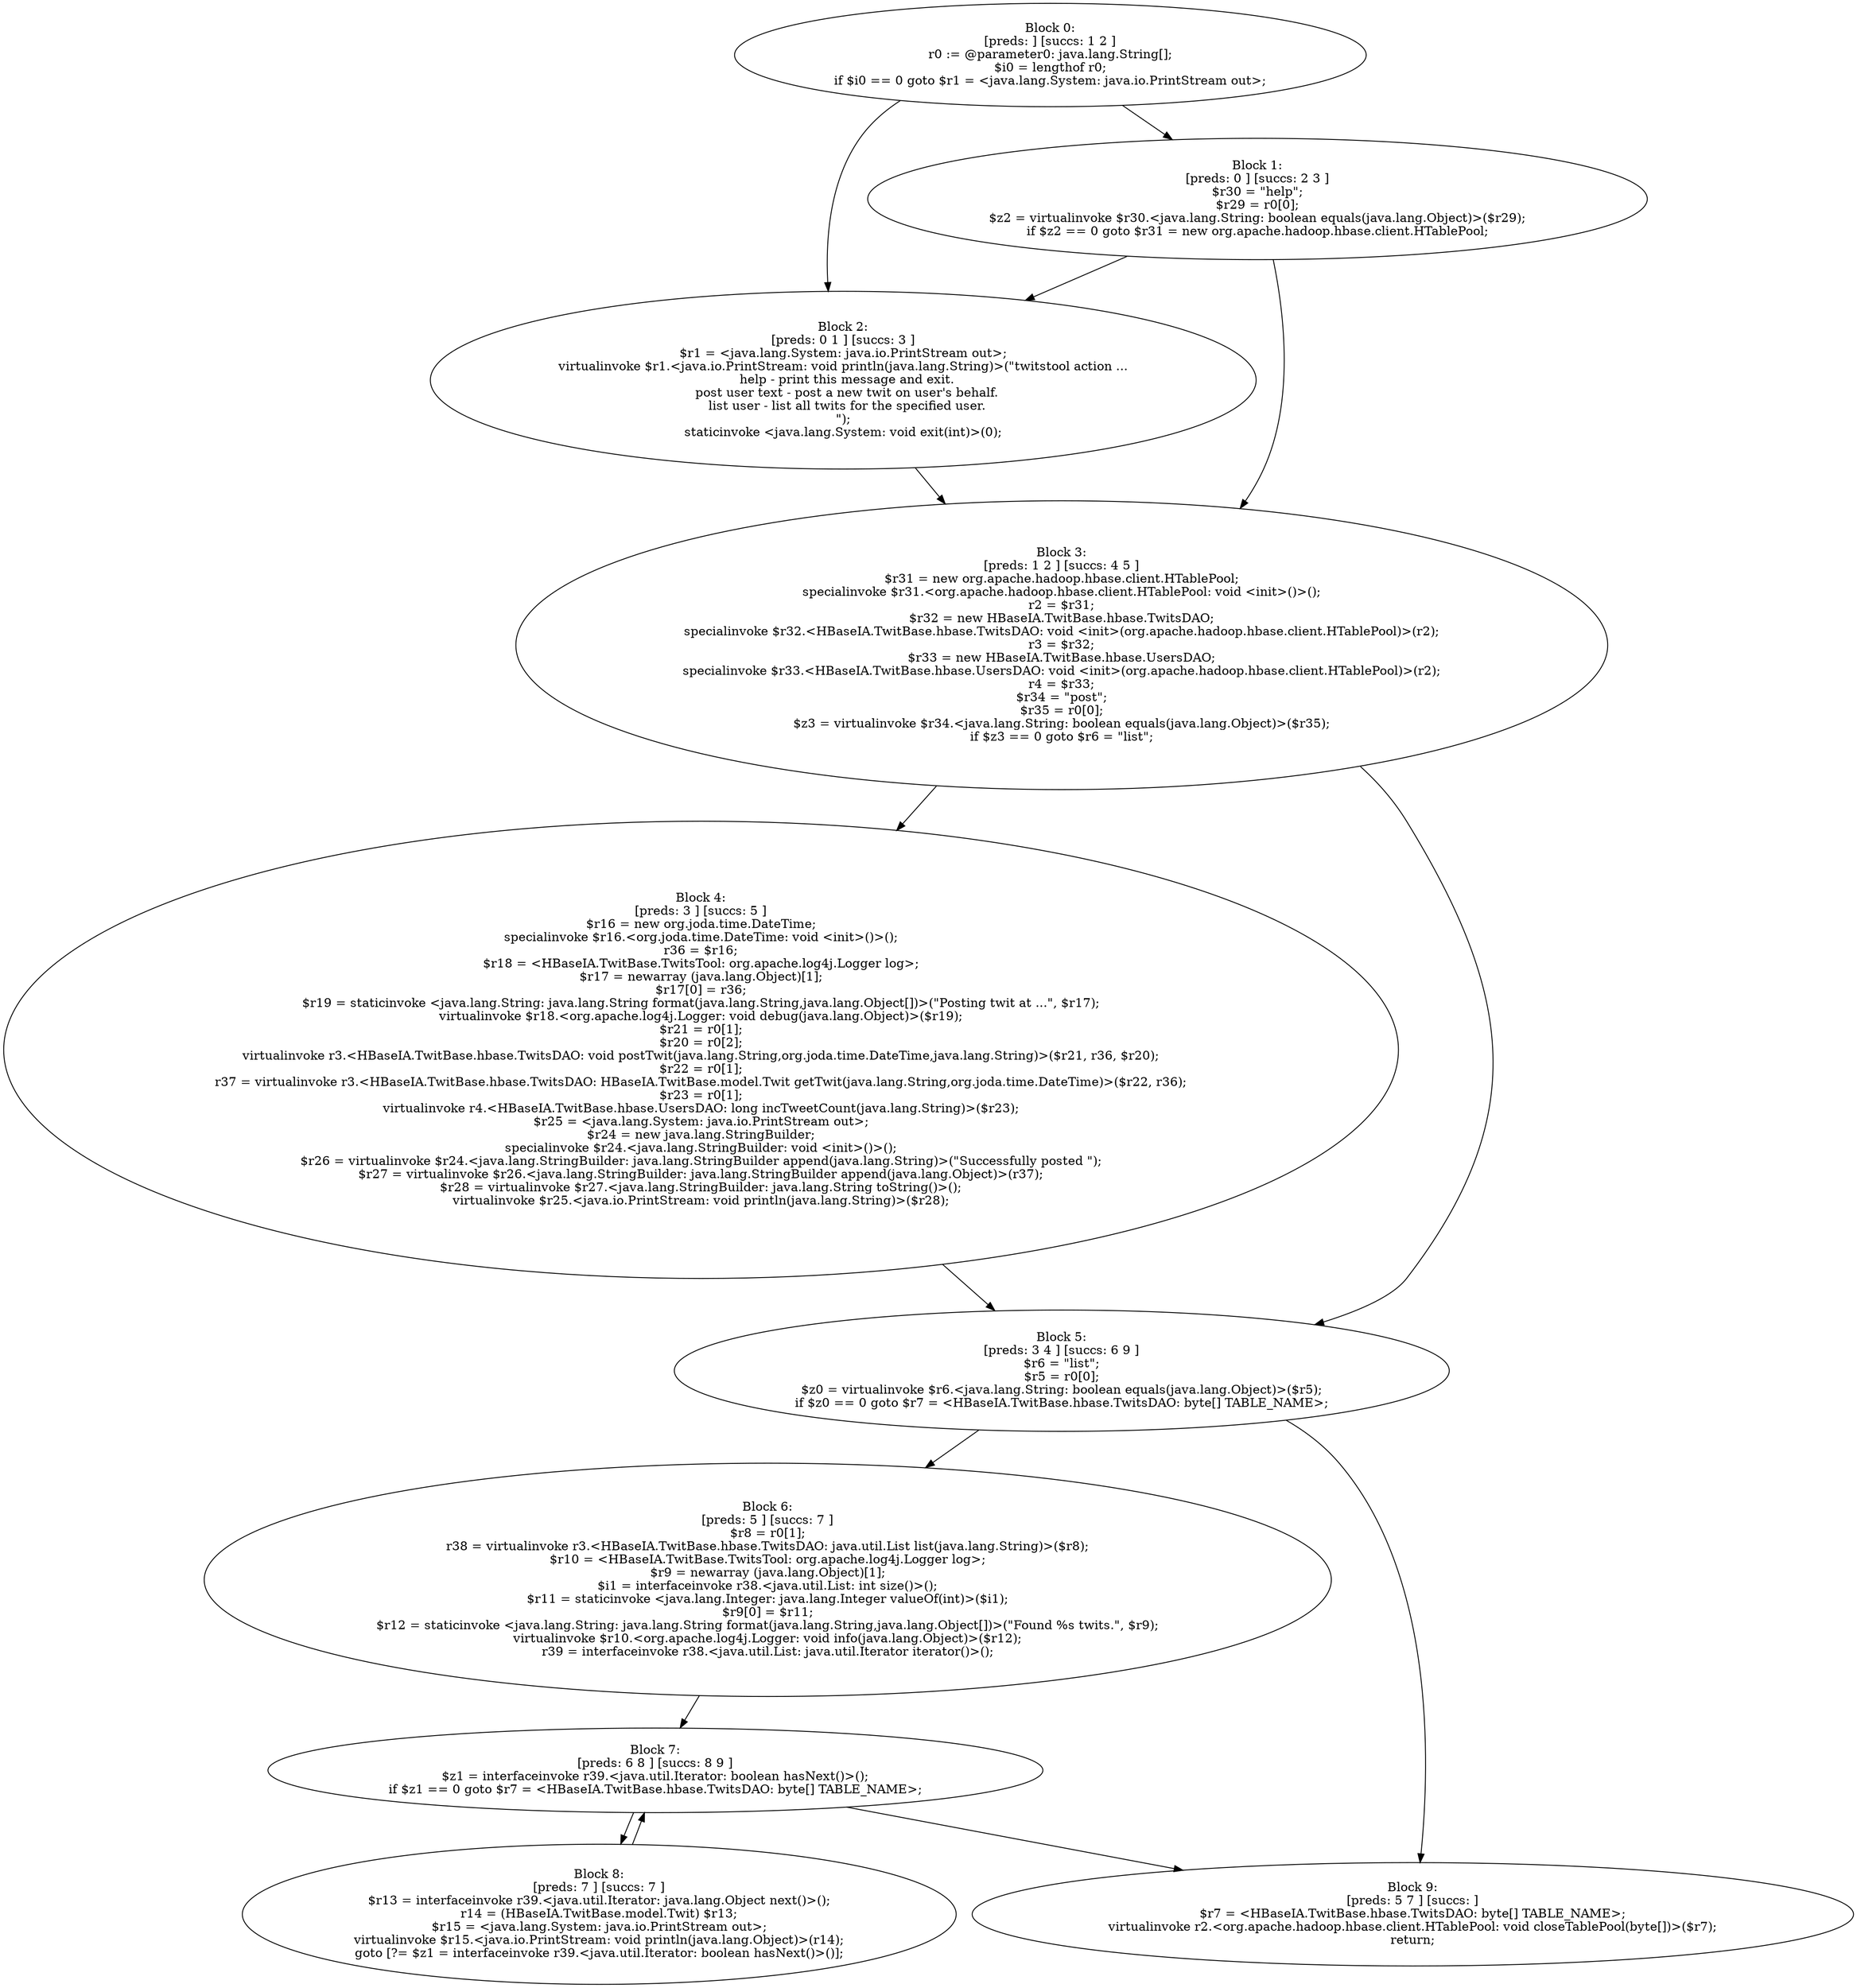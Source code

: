 digraph "unitGraph" {
    "Block 0:
[preds: ] [succs: 1 2 ]
r0 := @parameter0: java.lang.String[];
$i0 = lengthof r0;
if $i0 == 0 goto $r1 = <java.lang.System: java.io.PrintStream out>;
"
    "Block 1:
[preds: 0 ] [succs: 2 3 ]
$r30 = \"help\";
$r29 = r0[0];
$z2 = virtualinvoke $r30.<java.lang.String: boolean equals(java.lang.Object)>($r29);
if $z2 == 0 goto $r31 = new org.apache.hadoop.hbase.client.HTablePool;
"
    "Block 2:
[preds: 0 1 ] [succs: 3 ]
$r1 = <java.lang.System: java.io.PrintStream out>;
virtualinvoke $r1.<java.io.PrintStream: void println(java.lang.String)>(\"twitstool action ...\n  help - print this message and exit.\n  post user text - post a new twit on user\'s behalf.\n  list user - list all twits for the specified user.\n\");
staticinvoke <java.lang.System: void exit(int)>(0);
"
    "Block 3:
[preds: 1 2 ] [succs: 4 5 ]
$r31 = new org.apache.hadoop.hbase.client.HTablePool;
specialinvoke $r31.<org.apache.hadoop.hbase.client.HTablePool: void <init>()>();
r2 = $r31;
$r32 = new HBaseIA.TwitBase.hbase.TwitsDAO;
specialinvoke $r32.<HBaseIA.TwitBase.hbase.TwitsDAO: void <init>(org.apache.hadoop.hbase.client.HTablePool)>(r2);
r3 = $r32;
$r33 = new HBaseIA.TwitBase.hbase.UsersDAO;
specialinvoke $r33.<HBaseIA.TwitBase.hbase.UsersDAO: void <init>(org.apache.hadoop.hbase.client.HTablePool)>(r2);
r4 = $r33;
$r34 = \"post\";
$r35 = r0[0];
$z3 = virtualinvoke $r34.<java.lang.String: boolean equals(java.lang.Object)>($r35);
if $z3 == 0 goto $r6 = \"list\";
"
    "Block 4:
[preds: 3 ] [succs: 5 ]
$r16 = new org.joda.time.DateTime;
specialinvoke $r16.<org.joda.time.DateTime: void <init>()>();
r36 = $r16;
$r18 = <HBaseIA.TwitBase.TwitsTool: org.apache.log4j.Logger log>;
$r17 = newarray (java.lang.Object)[1];
$r17[0] = r36;
$r19 = staticinvoke <java.lang.String: java.lang.String format(java.lang.String,java.lang.Object[])>(\"Posting twit at ...\", $r17);
virtualinvoke $r18.<org.apache.log4j.Logger: void debug(java.lang.Object)>($r19);
$r21 = r0[1];
$r20 = r0[2];
virtualinvoke r3.<HBaseIA.TwitBase.hbase.TwitsDAO: void postTwit(java.lang.String,org.joda.time.DateTime,java.lang.String)>($r21, r36, $r20);
$r22 = r0[1];
r37 = virtualinvoke r3.<HBaseIA.TwitBase.hbase.TwitsDAO: HBaseIA.TwitBase.model.Twit getTwit(java.lang.String,org.joda.time.DateTime)>($r22, r36);
$r23 = r0[1];
virtualinvoke r4.<HBaseIA.TwitBase.hbase.UsersDAO: long incTweetCount(java.lang.String)>($r23);
$r25 = <java.lang.System: java.io.PrintStream out>;
$r24 = new java.lang.StringBuilder;
specialinvoke $r24.<java.lang.StringBuilder: void <init>()>();
$r26 = virtualinvoke $r24.<java.lang.StringBuilder: java.lang.StringBuilder append(java.lang.String)>(\"Successfully posted \");
$r27 = virtualinvoke $r26.<java.lang.StringBuilder: java.lang.StringBuilder append(java.lang.Object)>(r37);
$r28 = virtualinvoke $r27.<java.lang.StringBuilder: java.lang.String toString()>();
virtualinvoke $r25.<java.io.PrintStream: void println(java.lang.String)>($r28);
"
    "Block 5:
[preds: 3 4 ] [succs: 6 9 ]
$r6 = \"list\";
$r5 = r0[0];
$z0 = virtualinvoke $r6.<java.lang.String: boolean equals(java.lang.Object)>($r5);
if $z0 == 0 goto $r7 = <HBaseIA.TwitBase.hbase.TwitsDAO: byte[] TABLE_NAME>;
"
    "Block 6:
[preds: 5 ] [succs: 7 ]
$r8 = r0[1];
r38 = virtualinvoke r3.<HBaseIA.TwitBase.hbase.TwitsDAO: java.util.List list(java.lang.String)>($r8);
$r10 = <HBaseIA.TwitBase.TwitsTool: org.apache.log4j.Logger log>;
$r9 = newarray (java.lang.Object)[1];
$i1 = interfaceinvoke r38.<java.util.List: int size()>();
$r11 = staticinvoke <java.lang.Integer: java.lang.Integer valueOf(int)>($i1);
$r9[0] = $r11;
$r12 = staticinvoke <java.lang.String: java.lang.String format(java.lang.String,java.lang.Object[])>(\"Found %s twits.\", $r9);
virtualinvoke $r10.<org.apache.log4j.Logger: void info(java.lang.Object)>($r12);
r39 = interfaceinvoke r38.<java.util.List: java.util.Iterator iterator()>();
"
    "Block 7:
[preds: 6 8 ] [succs: 8 9 ]
$z1 = interfaceinvoke r39.<java.util.Iterator: boolean hasNext()>();
if $z1 == 0 goto $r7 = <HBaseIA.TwitBase.hbase.TwitsDAO: byte[] TABLE_NAME>;
"
    "Block 8:
[preds: 7 ] [succs: 7 ]
$r13 = interfaceinvoke r39.<java.util.Iterator: java.lang.Object next()>();
r14 = (HBaseIA.TwitBase.model.Twit) $r13;
$r15 = <java.lang.System: java.io.PrintStream out>;
virtualinvoke $r15.<java.io.PrintStream: void println(java.lang.Object)>(r14);
goto [?= $z1 = interfaceinvoke r39.<java.util.Iterator: boolean hasNext()>()];
"
    "Block 9:
[preds: 5 7 ] [succs: ]
$r7 = <HBaseIA.TwitBase.hbase.TwitsDAO: byte[] TABLE_NAME>;
virtualinvoke r2.<org.apache.hadoop.hbase.client.HTablePool: void closeTablePool(byte[])>($r7);
return;
"
    "Block 0:
[preds: ] [succs: 1 2 ]
r0 := @parameter0: java.lang.String[];
$i0 = lengthof r0;
if $i0 == 0 goto $r1 = <java.lang.System: java.io.PrintStream out>;
"->"Block 1:
[preds: 0 ] [succs: 2 3 ]
$r30 = \"help\";
$r29 = r0[0];
$z2 = virtualinvoke $r30.<java.lang.String: boolean equals(java.lang.Object)>($r29);
if $z2 == 0 goto $r31 = new org.apache.hadoop.hbase.client.HTablePool;
";
    "Block 0:
[preds: ] [succs: 1 2 ]
r0 := @parameter0: java.lang.String[];
$i0 = lengthof r0;
if $i0 == 0 goto $r1 = <java.lang.System: java.io.PrintStream out>;
"->"Block 2:
[preds: 0 1 ] [succs: 3 ]
$r1 = <java.lang.System: java.io.PrintStream out>;
virtualinvoke $r1.<java.io.PrintStream: void println(java.lang.String)>(\"twitstool action ...\n  help - print this message and exit.\n  post user text - post a new twit on user\'s behalf.\n  list user - list all twits for the specified user.\n\");
staticinvoke <java.lang.System: void exit(int)>(0);
";
    "Block 1:
[preds: 0 ] [succs: 2 3 ]
$r30 = \"help\";
$r29 = r0[0];
$z2 = virtualinvoke $r30.<java.lang.String: boolean equals(java.lang.Object)>($r29);
if $z2 == 0 goto $r31 = new org.apache.hadoop.hbase.client.HTablePool;
"->"Block 2:
[preds: 0 1 ] [succs: 3 ]
$r1 = <java.lang.System: java.io.PrintStream out>;
virtualinvoke $r1.<java.io.PrintStream: void println(java.lang.String)>(\"twitstool action ...\n  help - print this message and exit.\n  post user text - post a new twit on user\'s behalf.\n  list user - list all twits for the specified user.\n\");
staticinvoke <java.lang.System: void exit(int)>(0);
";
    "Block 1:
[preds: 0 ] [succs: 2 3 ]
$r30 = \"help\";
$r29 = r0[0];
$z2 = virtualinvoke $r30.<java.lang.String: boolean equals(java.lang.Object)>($r29);
if $z2 == 0 goto $r31 = new org.apache.hadoop.hbase.client.HTablePool;
"->"Block 3:
[preds: 1 2 ] [succs: 4 5 ]
$r31 = new org.apache.hadoop.hbase.client.HTablePool;
specialinvoke $r31.<org.apache.hadoop.hbase.client.HTablePool: void <init>()>();
r2 = $r31;
$r32 = new HBaseIA.TwitBase.hbase.TwitsDAO;
specialinvoke $r32.<HBaseIA.TwitBase.hbase.TwitsDAO: void <init>(org.apache.hadoop.hbase.client.HTablePool)>(r2);
r3 = $r32;
$r33 = new HBaseIA.TwitBase.hbase.UsersDAO;
specialinvoke $r33.<HBaseIA.TwitBase.hbase.UsersDAO: void <init>(org.apache.hadoop.hbase.client.HTablePool)>(r2);
r4 = $r33;
$r34 = \"post\";
$r35 = r0[0];
$z3 = virtualinvoke $r34.<java.lang.String: boolean equals(java.lang.Object)>($r35);
if $z3 == 0 goto $r6 = \"list\";
";
    "Block 2:
[preds: 0 1 ] [succs: 3 ]
$r1 = <java.lang.System: java.io.PrintStream out>;
virtualinvoke $r1.<java.io.PrintStream: void println(java.lang.String)>(\"twitstool action ...\n  help - print this message and exit.\n  post user text - post a new twit on user\'s behalf.\n  list user - list all twits for the specified user.\n\");
staticinvoke <java.lang.System: void exit(int)>(0);
"->"Block 3:
[preds: 1 2 ] [succs: 4 5 ]
$r31 = new org.apache.hadoop.hbase.client.HTablePool;
specialinvoke $r31.<org.apache.hadoop.hbase.client.HTablePool: void <init>()>();
r2 = $r31;
$r32 = new HBaseIA.TwitBase.hbase.TwitsDAO;
specialinvoke $r32.<HBaseIA.TwitBase.hbase.TwitsDAO: void <init>(org.apache.hadoop.hbase.client.HTablePool)>(r2);
r3 = $r32;
$r33 = new HBaseIA.TwitBase.hbase.UsersDAO;
specialinvoke $r33.<HBaseIA.TwitBase.hbase.UsersDAO: void <init>(org.apache.hadoop.hbase.client.HTablePool)>(r2);
r4 = $r33;
$r34 = \"post\";
$r35 = r0[0];
$z3 = virtualinvoke $r34.<java.lang.String: boolean equals(java.lang.Object)>($r35);
if $z3 == 0 goto $r6 = \"list\";
";
    "Block 3:
[preds: 1 2 ] [succs: 4 5 ]
$r31 = new org.apache.hadoop.hbase.client.HTablePool;
specialinvoke $r31.<org.apache.hadoop.hbase.client.HTablePool: void <init>()>();
r2 = $r31;
$r32 = new HBaseIA.TwitBase.hbase.TwitsDAO;
specialinvoke $r32.<HBaseIA.TwitBase.hbase.TwitsDAO: void <init>(org.apache.hadoop.hbase.client.HTablePool)>(r2);
r3 = $r32;
$r33 = new HBaseIA.TwitBase.hbase.UsersDAO;
specialinvoke $r33.<HBaseIA.TwitBase.hbase.UsersDAO: void <init>(org.apache.hadoop.hbase.client.HTablePool)>(r2);
r4 = $r33;
$r34 = \"post\";
$r35 = r0[0];
$z3 = virtualinvoke $r34.<java.lang.String: boolean equals(java.lang.Object)>($r35);
if $z3 == 0 goto $r6 = \"list\";
"->"Block 4:
[preds: 3 ] [succs: 5 ]
$r16 = new org.joda.time.DateTime;
specialinvoke $r16.<org.joda.time.DateTime: void <init>()>();
r36 = $r16;
$r18 = <HBaseIA.TwitBase.TwitsTool: org.apache.log4j.Logger log>;
$r17 = newarray (java.lang.Object)[1];
$r17[0] = r36;
$r19 = staticinvoke <java.lang.String: java.lang.String format(java.lang.String,java.lang.Object[])>(\"Posting twit at ...\", $r17);
virtualinvoke $r18.<org.apache.log4j.Logger: void debug(java.lang.Object)>($r19);
$r21 = r0[1];
$r20 = r0[2];
virtualinvoke r3.<HBaseIA.TwitBase.hbase.TwitsDAO: void postTwit(java.lang.String,org.joda.time.DateTime,java.lang.String)>($r21, r36, $r20);
$r22 = r0[1];
r37 = virtualinvoke r3.<HBaseIA.TwitBase.hbase.TwitsDAO: HBaseIA.TwitBase.model.Twit getTwit(java.lang.String,org.joda.time.DateTime)>($r22, r36);
$r23 = r0[1];
virtualinvoke r4.<HBaseIA.TwitBase.hbase.UsersDAO: long incTweetCount(java.lang.String)>($r23);
$r25 = <java.lang.System: java.io.PrintStream out>;
$r24 = new java.lang.StringBuilder;
specialinvoke $r24.<java.lang.StringBuilder: void <init>()>();
$r26 = virtualinvoke $r24.<java.lang.StringBuilder: java.lang.StringBuilder append(java.lang.String)>(\"Successfully posted \");
$r27 = virtualinvoke $r26.<java.lang.StringBuilder: java.lang.StringBuilder append(java.lang.Object)>(r37);
$r28 = virtualinvoke $r27.<java.lang.StringBuilder: java.lang.String toString()>();
virtualinvoke $r25.<java.io.PrintStream: void println(java.lang.String)>($r28);
";
    "Block 3:
[preds: 1 2 ] [succs: 4 5 ]
$r31 = new org.apache.hadoop.hbase.client.HTablePool;
specialinvoke $r31.<org.apache.hadoop.hbase.client.HTablePool: void <init>()>();
r2 = $r31;
$r32 = new HBaseIA.TwitBase.hbase.TwitsDAO;
specialinvoke $r32.<HBaseIA.TwitBase.hbase.TwitsDAO: void <init>(org.apache.hadoop.hbase.client.HTablePool)>(r2);
r3 = $r32;
$r33 = new HBaseIA.TwitBase.hbase.UsersDAO;
specialinvoke $r33.<HBaseIA.TwitBase.hbase.UsersDAO: void <init>(org.apache.hadoop.hbase.client.HTablePool)>(r2);
r4 = $r33;
$r34 = \"post\";
$r35 = r0[0];
$z3 = virtualinvoke $r34.<java.lang.String: boolean equals(java.lang.Object)>($r35);
if $z3 == 0 goto $r6 = \"list\";
"->"Block 5:
[preds: 3 4 ] [succs: 6 9 ]
$r6 = \"list\";
$r5 = r0[0];
$z0 = virtualinvoke $r6.<java.lang.String: boolean equals(java.lang.Object)>($r5);
if $z0 == 0 goto $r7 = <HBaseIA.TwitBase.hbase.TwitsDAO: byte[] TABLE_NAME>;
";
    "Block 4:
[preds: 3 ] [succs: 5 ]
$r16 = new org.joda.time.DateTime;
specialinvoke $r16.<org.joda.time.DateTime: void <init>()>();
r36 = $r16;
$r18 = <HBaseIA.TwitBase.TwitsTool: org.apache.log4j.Logger log>;
$r17 = newarray (java.lang.Object)[1];
$r17[0] = r36;
$r19 = staticinvoke <java.lang.String: java.lang.String format(java.lang.String,java.lang.Object[])>(\"Posting twit at ...\", $r17);
virtualinvoke $r18.<org.apache.log4j.Logger: void debug(java.lang.Object)>($r19);
$r21 = r0[1];
$r20 = r0[2];
virtualinvoke r3.<HBaseIA.TwitBase.hbase.TwitsDAO: void postTwit(java.lang.String,org.joda.time.DateTime,java.lang.String)>($r21, r36, $r20);
$r22 = r0[1];
r37 = virtualinvoke r3.<HBaseIA.TwitBase.hbase.TwitsDAO: HBaseIA.TwitBase.model.Twit getTwit(java.lang.String,org.joda.time.DateTime)>($r22, r36);
$r23 = r0[1];
virtualinvoke r4.<HBaseIA.TwitBase.hbase.UsersDAO: long incTweetCount(java.lang.String)>($r23);
$r25 = <java.lang.System: java.io.PrintStream out>;
$r24 = new java.lang.StringBuilder;
specialinvoke $r24.<java.lang.StringBuilder: void <init>()>();
$r26 = virtualinvoke $r24.<java.lang.StringBuilder: java.lang.StringBuilder append(java.lang.String)>(\"Successfully posted \");
$r27 = virtualinvoke $r26.<java.lang.StringBuilder: java.lang.StringBuilder append(java.lang.Object)>(r37);
$r28 = virtualinvoke $r27.<java.lang.StringBuilder: java.lang.String toString()>();
virtualinvoke $r25.<java.io.PrintStream: void println(java.lang.String)>($r28);
"->"Block 5:
[preds: 3 4 ] [succs: 6 9 ]
$r6 = \"list\";
$r5 = r0[0];
$z0 = virtualinvoke $r6.<java.lang.String: boolean equals(java.lang.Object)>($r5);
if $z0 == 0 goto $r7 = <HBaseIA.TwitBase.hbase.TwitsDAO: byte[] TABLE_NAME>;
";
    "Block 5:
[preds: 3 4 ] [succs: 6 9 ]
$r6 = \"list\";
$r5 = r0[0];
$z0 = virtualinvoke $r6.<java.lang.String: boolean equals(java.lang.Object)>($r5);
if $z0 == 0 goto $r7 = <HBaseIA.TwitBase.hbase.TwitsDAO: byte[] TABLE_NAME>;
"->"Block 6:
[preds: 5 ] [succs: 7 ]
$r8 = r0[1];
r38 = virtualinvoke r3.<HBaseIA.TwitBase.hbase.TwitsDAO: java.util.List list(java.lang.String)>($r8);
$r10 = <HBaseIA.TwitBase.TwitsTool: org.apache.log4j.Logger log>;
$r9 = newarray (java.lang.Object)[1];
$i1 = interfaceinvoke r38.<java.util.List: int size()>();
$r11 = staticinvoke <java.lang.Integer: java.lang.Integer valueOf(int)>($i1);
$r9[0] = $r11;
$r12 = staticinvoke <java.lang.String: java.lang.String format(java.lang.String,java.lang.Object[])>(\"Found %s twits.\", $r9);
virtualinvoke $r10.<org.apache.log4j.Logger: void info(java.lang.Object)>($r12);
r39 = interfaceinvoke r38.<java.util.List: java.util.Iterator iterator()>();
";
    "Block 5:
[preds: 3 4 ] [succs: 6 9 ]
$r6 = \"list\";
$r5 = r0[0];
$z0 = virtualinvoke $r6.<java.lang.String: boolean equals(java.lang.Object)>($r5);
if $z0 == 0 goto $r7 = <HBaseIA.TwitBase.hbase.TwitsDAO: byte[] TABLE_NAME>;
"->"Block 9:
[preds: 5 7 ] [succs: ]
$r7 = <HBaseIA.TwitBase.hbase.TwitsDAO: byte[] TABLE_NAME>;
virtualinvoke r2.<org.apache.hadoop.hbase.client.HTablePool: void closeTablePool(byte[])>($r7);
return;
";
    "Block 6:
[preds: 5 ] [succs: 7 ]
$r8 = r0[1];
r38 = virtualinvoke r3.<HBaseIA.TwitBase.hbase.TwitsDAO: java.util.List list(java.lang.String)>($r8);
$r10 = <HBaseIA.TwitBase.TwitsTool: org.apache.log4j.Logger log>;
$r9 = newarray (java.lang.Object)[1];
$i1 = interfaceinvoke r38.<java.util.List: int size()>();
$r11 = staticinvoke <java.lang.Integer: java.lang.Integer valueOf(int)>($i1);
$r9[0] = $r11;
$r12 = staticinvoke <java.lang.String: java.lang.String format(java.lang.String,java.lang.Object[])>(\"Found %s twits.\", $r9);
virtualinvoke $r10.<org.apache.log4j.Logger: void info(java.lang.Object)>($r12);
r39 = interfaceinvoke r38.<java.util.List: java.util.Iterator iterator()>();
"->"Block 7:
[preds: 6 8 ] [succs: 8 9 ]
$z1 = interfaceinvoke r39.<java.util.Iterator: boolean hasNext()>();
if $z1 == 0 goto $r7 = <HBaseIA.TwitBase.hbase.TwitsDAO: byte[] TABLE_NAME>;
";
    "Block 7:
[preds: 6 8 ] [succs: 8 9 ]
$z1 = interfaceinvoke r39.<java.util.Iterator: boolean hasNext()>();
if $z1 == 0 goto $r7 = <HBaseIA.TwitBase.hbase.TwitsDAO: byte[] TABLE_NAME>;
"->"Block 8:
[preds: 7 ] [succs: 7 ]
$r13 = interfaceinvoke r39.<java.util.Iterator: java.lang.Object next()>();
r14 = (HBaseIA.TwitBase.model.Twit) $r13;
$r15 = <java.lang.System: java.io.PrintStream out>;
virtualinvoke $r15.<java.io.PrintStream: void println(java.lang.Object)>(r14);
goto [?= $z1 = interfaceinvoke r39.<java.util.Iterator: boolean hasNext()>()];
";
    "Block 7:
[preds: 6 8 ] [succs: 8 9 ]
$z1 = interfaceinvoke r39.<java.util.Iterator: boolean hasNext()>();
if $z1 == 0 goto $r7 = <HBaseIA.TwitBase.hbase.TwitsDAO: byte[] TABLE_NAME>;
"->"Block 9:
[preds: 5 7 ] [succs: ]
$r7 = <HBaseIA.TwitBase.hbase.TwitsDAO: byte[] TABLE_NAME>;
virtualinvoke r2.<org.apache.hadoop.hbase.client.HTablePool: void closeTablePool(byte[])>($r7);
return;
";
    "Block 8:
[preds: 7 ] [succs: 7 ]
$r13 = interfaceinvoke r39.<java.util.Iterator: java.lang.Object next()>();
r14 = (HBaseIA.TwitBase.model.Twit) $r13;
$r15 = <java.lang.System: java.io.PrintStream out>;
virtualinvoke $r15.<java.io.PrintStream: void println(java.lang.Object)>(r14);
goto [?= $z1 = interfaceinvoke r39.<java.util.Iterator: boolean hasNext()>()];
"->"Block 7:
[preds: 6 8 ] [succs: 8 9 ]
$z1 = interfaceinvoke r39.<java.util.Iterator: boolean hasNext()>();
if $z1 == 0 goto $r7 = <HBaseIA.TwitBase.hbase.TwitsDAO: byte[] TABLE_NAME>;
";
}
